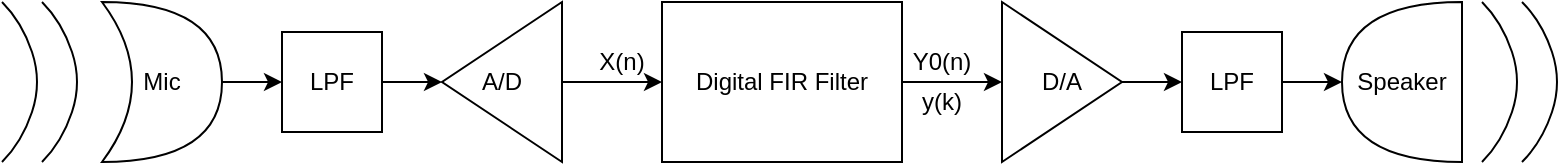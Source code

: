 <mxfile version="12.2.3" type="device" pages="1"><diagram id="lySNqy6a2usmfMEdhuak" name="Page-1"><mxGraphModel dx="904" dy="478" grid="1" gridSize="10" guides="1" tooltips="1" connect="1" arrows="1" fold="1" page="1" pageScale="1" pageWidth="850" pageHeight="1100" math="0" shadow="0"><root><mxCell id="0"/><mxCell id="1" parent="0"/><mxCell id="gIUwWoacKdKjbFu-Q1RZ-10" style="edgeStyle=orthogonalEdgeStyle;rounded=0;orthogonalLoop=1;jettySize=auto;html=1;exitX=1;exitY=0.5;exitDx=0;exitDy=0;exitPerimeter=0;entryX=0;entryY=0.5;entryDx=0;entryDy=0;" parent="1" source="gIUwWoacKdKjbFu-Q1RZ-1" target="gIUwWoacKdKjbFu-Q1RZ-8" edge="1"><mxGeometry relative="1" as="geometry"/></mxCell><mxCell id="gIUwWoacKdKjbFu-Q1RZ-1" value="Mic" style="shape=xor;whiteSpace=wrap;html=1;" parent="1" vertex="1"><mxGeometry x="50" y="160" width="60" height="80" as="geometry"/></mxCell><mxCell id="gIUwWoacKdKjbFu-Q1RZ-14" style="edgeStyle=orthogonalEdgeStyle;rounded=0;orthogonalLoop=1;jettySize=auto;html=1;exitX=1;exitY=0.5;exitDx=0;exitDy=0;entryX=0;entryY=0.5;entryDx=0;entryDy=0;" parent="1" source="gIUwWoacKdKjbFu-Q1RZ-3" target="gIUwWoacKdKjbFu-Q1RZ-5" edge="1"><mxGeometry relative="1" as="geometry"/></mxCell><mxCell id="gIUwWoacKdKjbFu-Q1RZ-3" value="Digital FIR Filter" style="rounded=0;whiteSpace=wrap;html=1;" parent="1" vertex="1"><mxGeometry x="330" y="160" width="120" height="80" as="geometry"/></mxCell><mxCell id="gIUwWoacKdKjbFu-Q1RZ-13" style="edgeStyle=orthogonalEdgeStyle;rounded=0;orthogonalLoop=1;jettySize=auto;html=1;exitX=0;exitY=0.5;exitDx=0;exitDy=0;entryX=0;entryY=0.5;entryDx=0;entryDy=0;" parent="1" source="gIUwWoacKdKjbFu-Q1RZ-4" target="gIUwWoacKdKjbFu-Q1RZ-3" edge="1"><mxGeometry relative="1" as="geometry"/></mxCell><mxCell id="gIUwWoacKdKjbFu-Q1RZ-4" value="" style="triangle;rotation=180;whiteSpace=wrap;html=1;horizontal=1;verticalAlign=middle;direction=east;flipV=1;flipH=0;" parent="1" vertex="1"><mxGeometry x="220" y="160" width="60" height="80" as="geometry"/></mxCell><mxCell id="gIUwWoacKdKjbFu-Q1RZ-15" style="edgeStyle=orthogonalEdgeStyle;rounded=0;orthogonalLoop=1;jettySize=auto;html=1;exitX=1;exitY=0.5;exitDx=0;exitDy=0;entryX=0;entryY=0.5;entryDx=0;entryDy=0;" parent="1" source="gIUwWoacKdKjbFu-Q1RZ-5" target="gIUwWoacKdKjbFu-Q1RZ-9" edge="1"><mxGeometry relative="1" as="geometry"/></mxCell><mxCell id="gIUwWoacKdKjbFu-Q1RZ-5" value="D/A" style="triangle;whiteSpace=wrap;html=1;" parent="1" vertex="1"><mxGeometry x="500" y="160" width="60" height="80" as="geometry"/></mxCell><mxCell id="gIUwWoacKdKjbFu-Q1RZ-7" value="" style="shape=or;whiteSpace=wrap;html=1;rotation=180;" parent="1" vertex="1"><mxGeometry x="670" y="160" width="60" height="80" as="geometry"/></mxCell><mxCell id="gIUwWoacKdKjbFu-Q1RZ-11" style="edgeStyle=orthogonalEdgeStyle;rounded=0;orthogonalLoop=1;jettySize=auto;html=1;exitX=1;exitY=0.5;exitDx=0;exitDy=0;entryX=1;entryY=0.5;entryDx=0;entryDy=0;" parent="1" source="gIUwWoacKdKjbFu-Q1RZ-8" target="gIUwWoacKdKjbFu-Q1RZ-4" edge="1"><mxGeometry relative="1" as="geometry"/></mxCell><mxCell id="gIUwWoacKdKjbFu-Q1RZ-8" value="LPF" style="whiteSpace=wrap;html=1;aspect=fixed;" parent="1" vertex="1"><mxGeometry x="140" y="175" width="50" height="50" as="geometry"/></mxCell><mxCell id="gIUwWoacKdKjbFu-Q1RZ-16" style="edgeStyle=orthogonalEdgeStyle;rounded=0;orthogonalLoop=1;jettySize=auto;html=1;exitX=1;exitY=0.5;exitDx=0;exitDy=0;entryX=1;entryY=0.5;entryDx=0;entryDy=0;entryPerimeter=0;" parent="1" source="gIUwWoacKdKjbFu-Q1RZ-9" target="gIUwWoacKdKjbFu-Q1RZ-7" edge="1"><mxGeometry relative="1" as="geometry"/></mxCell><mxCell id="gIUwWoacKdKjbFu-Q1RZ-9" value="LPF" style="whiteSpace=wrap;html=1;aspect=fixed;" parent="1" vertex="1"><mxGeometry x="590" y="175" width="50" height="50" as="geometry"/></mxCell><mxCell id="gIUwWoacKdKjbFu-Q1RZ-20" value="" style="curved=1;endArrow=none;html=1;endFill=0;" parent="1" edge="1"><mxGeometry width="50" height="50" relative="1" as="geometry"><mxPoint x="20" y="240" as="sourcePoint"/><mxPoint x="20" y="160" as="targetPoint"/><Array as="points"><mxPoint x="30" y="230"/><mxPoint x="40" y="200"/><mxPoint x="30" y="170"/></Array></mxGeometry></mxCell><mxCell id="gIUwWoacKdKjbFu-Q1RZ-21" value="" style="curved=1;endArrow=none;html=1;endFill=0;" parent="1" edge="1"><mxGeometry width="50" height="50" relative="1" as="geometry"><mxPoint y="240" as="sourcePoint"/><mxPoint y="160" as="targetPoint"/><Array as="points"><mxPoint x="10" y="230"/><mxPoint x="20" y="200"/><mxPoint x="10" y="170"/></Array></mxGeometry></mxCell><mxCell id="gIUwWoacKdKjbFu-Q1RZ-22" value="" style="curved=1;endArrow=none;html=1;endFill=0;" parent="1" edge="1"><mxGeometry width="50" height="50" relative="1" as="geometry"><mxPoint x="760" y="240" as="sourcePoint"/><mxPoint x="760" y="160" as="targetPoint"/><Array as="points"><mxPoint x="770" y="230"/><mxPoint x="780" y="200"/><mxPoint x="770" y="170"/></Array></mxGeometry></mxCell><mxCell id="gIUwWoacKdKjbFu-Q1RZ-23" value="" style="curved=1;endArrow=none;html=1;endFill=0;" parent="1" edge="1"><mxGeometry width="50" height="50" relative="1" as="geometry"><mxPoint x="740" y="240" as="sourcePoint"/><mxPoint x="740" y="160" as="targetPoint"/><Array as="points"><mxPoint x="750" y="230"/><mxPoint x="760" y="200"/><mxPoint x="750" y="170"/></Array></mxGeometry></mxCell><mxCell id="gIUwWoacKdKjbFu-Q1RZ-24" value="A/D" style="text;html=1;strokeColor=none;fillColor=none;align=center;verticalAlign=middle;whiteSpace=wrap;rounded=0;" parent="1" vertex="1"><mxGeometry x="230" y="190" width="40" height="20" as="geometry"/></mxCell><mxCell id="gIUwWoacKdKjbFu-Q1RZ-25" value="Speaker" style="text;html=1;strokeColor=none;fillColor=none;align=center;verticalAlign=middle;whiteSpace=wrap;rounded=0;" parent="1" vertex="1"><mxGeometry x="680" y="190" width="40" height="20" as="geometry"/></mxCell><mxCell id="MVEs7kfg95-1DifgXaKL-1" value="X(n)" style="text;html=1;strokeColor=none;fillColor=none;align=center;verticalAlign=middle;whiteSpace=wrap;rounded=0;" vertex="1" parent="1"><mxGeometry x="290" y="180" width="40" height="20" as="geometry"/></mxCell><mxCell id="MVEs7kfg95-1DifgXaKL-2" value="Y0(n)" style="text;html=1;strokeColor=none;fillColor=none;align=center;verticalAlign=middle;whiteSpace=wrap;rounded=0;" vertex="1" parent="1"><mxGeometry x="450" y="180" width="40" height="20" as="geometry"/></mxCell><mxCell id="MVEs7kfg95-1DifgXaKL-3" value="y(k)" style="text;html=1;strokeColor=none;fillColor=none;align=center;verticalAlign=middle;whiteSpace=wrap;rounded=0;" vertex="1" parent="1"><mxGeometry x="450" y="200" width="40" height="20" as="geometry"/></mxCell></root></mxGraphModel></diagram></mxfile>